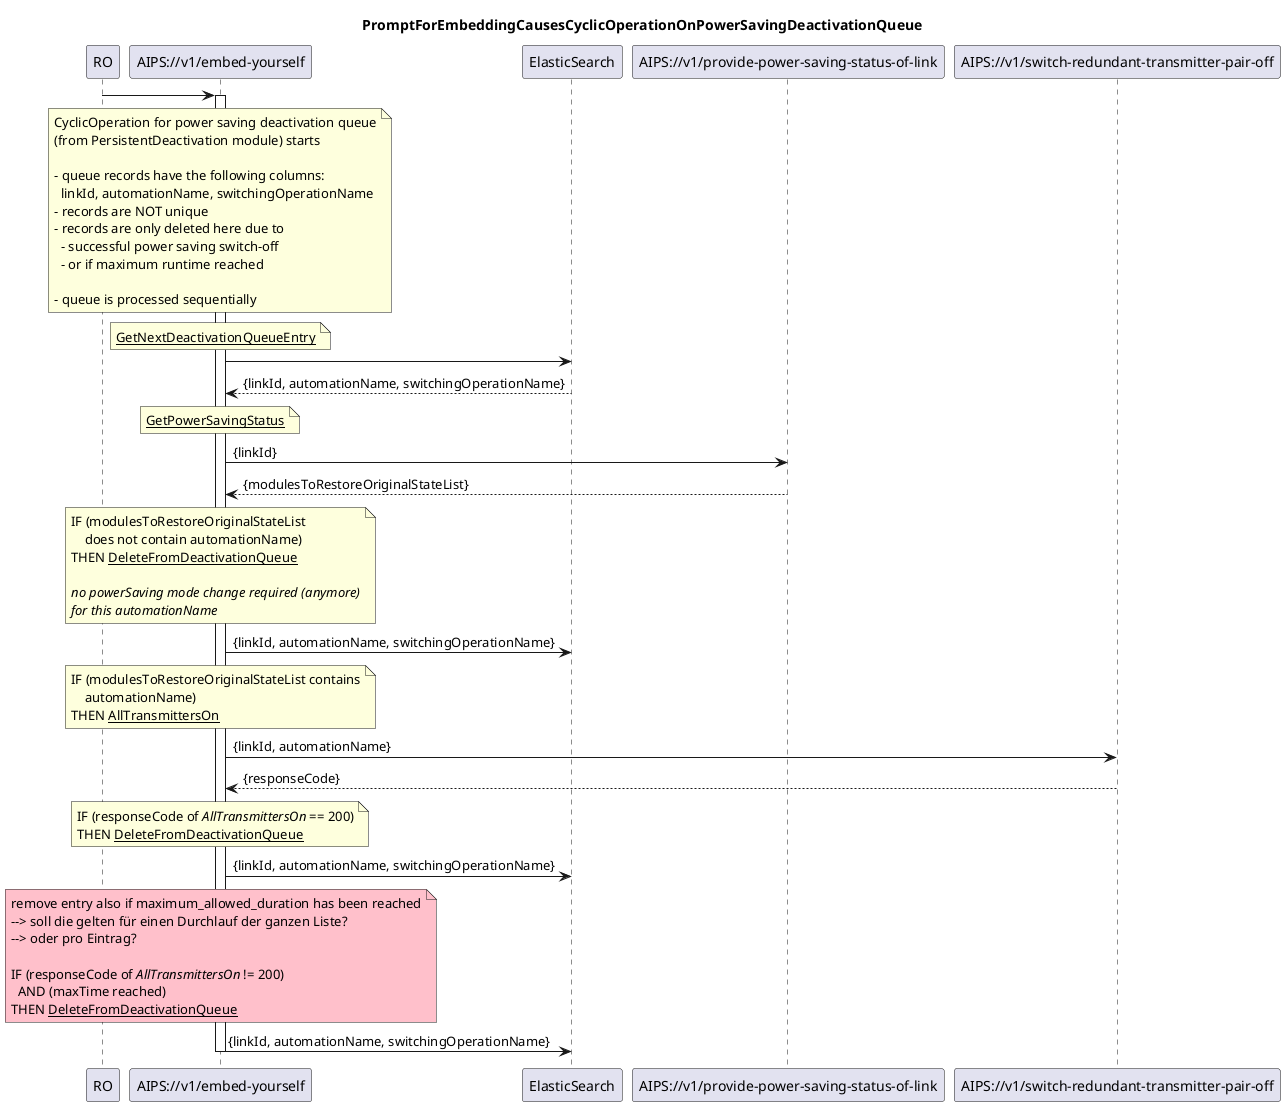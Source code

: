 @startuml 4xx_cyclicOperationOnPowerSavingDectivationQueue
skinparam responseMessageBelowArrow true

title
PromptForEmbeddingCausesCyclicOperationOnPowerSavingDeactivationQueue
end title

participant "RO" as ro
participant "AIPS://v1/embed-yourself" as embedYourself
participant "ElasticSearch" as es
participant "AIPS://v1/provide-power-saving-status-of-link" as listStatus
participant "AIPS://v1/switch-redundant-transmitter-pair-off" as redundantTransmittersOff

ro -> embedYourself
activate embedYourself

'cyclic operation starts
note over embedYourself
  CyclicOperation for power saving deactivation queue
  (from PersistentDeactivation module) starts

  - queue records have the following columns:
    linkId, automationName, switchingOperationName
  - records are NOT unique
  - records are only deleted here due to 
    - successful power saving switch-off
    - or if maximum runtime reached

  - queue is processed sequentially    
end note

'get deactivationQueue
note over embedYourself
  <u>GetNextDeactivationQueueEntry</u>
end note
embedYourself -> es
es --> embedYourself: {linkId, automationName, switchingOperationName}


'iterate over queue, get power saving status
note over embedYourself
  <u>GetPowerSavingStatus</u>
end note
embedYourself -> listStatus: {linkId}
listStatus --> embedYourself: {modulesToRestoreOriginalStateList}

'check if already done
note over embedYourself
  IF (modulesToRestoreOriginalStateList 
      does not contain automationName)
  THEN <u>DeleteFromDeactivationQueue</u>

  <i>no powerSaving mode change required (anymore)</i>
  <i>for this automationName</i>
end note
embedYourself -> es: {linkId, automationName, switchingOperationName}

'for all remaining entries
note over embedYourself
  IF (modulesToRestoreOriginalStateList contains
      automationName)
  THEN <u>AllTransmittersOn</u>
end note
embedYourself -> redundantTransmittersOff: {linkId, automationName}
redundantTransmittersOff --> embedYourself: {responseCode}

'if success remove from list
note over embedYourself
  IF (responseCode of <i>AllTransmittersOn</i> == 200)
  THEN <u>DeleteFromDeactivationQueue</u>
end note
embedYourself -> es: {linkId, automationName, switchingOperationName}

note over embedYourself #pink
  remove entry also if maximum_allowed_duration has been reached
  --> soll die gelten für einen Durchlauf der ganzen Liste?
  --> oder pro Eintrag?

  IF (responseCode of <i>AllTransmittersOn</i> != 200)
    AND (maxTime reached)
  THEN <u>DeleteFromDeactivationQueue</u>
end note
embedYourself -> es: {linkId, automationName, switchingOperationName}


deactivate embedYourself

@enduml